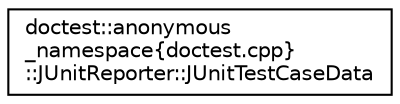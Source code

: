 digraph "Graficzna hierarchia klas"
{
 // LATEX_PDF_SIZE
  edge [fontname="Helvetica",fontsize="10",labelfontname="Helvetica",labelfontsize="10"];
  node [fontname="Helvetica",fontsize="10",shape=record];
  rankdir="LR";
  Node0 [label="doctest::anonymous\l_namespace\{doctest.cpp\}\l::JUnitReporter::JUnitTestCaseData",height=0.2,width=0.4,color="black", fillcolor="white", style="filled",URL="$structdoctest_1_1anonymous__namespace_02doctest_8cpp_03_1_1_j_unit_reporter_1_1_j_unit_test_case_data.html",tooltip=" "];
}
